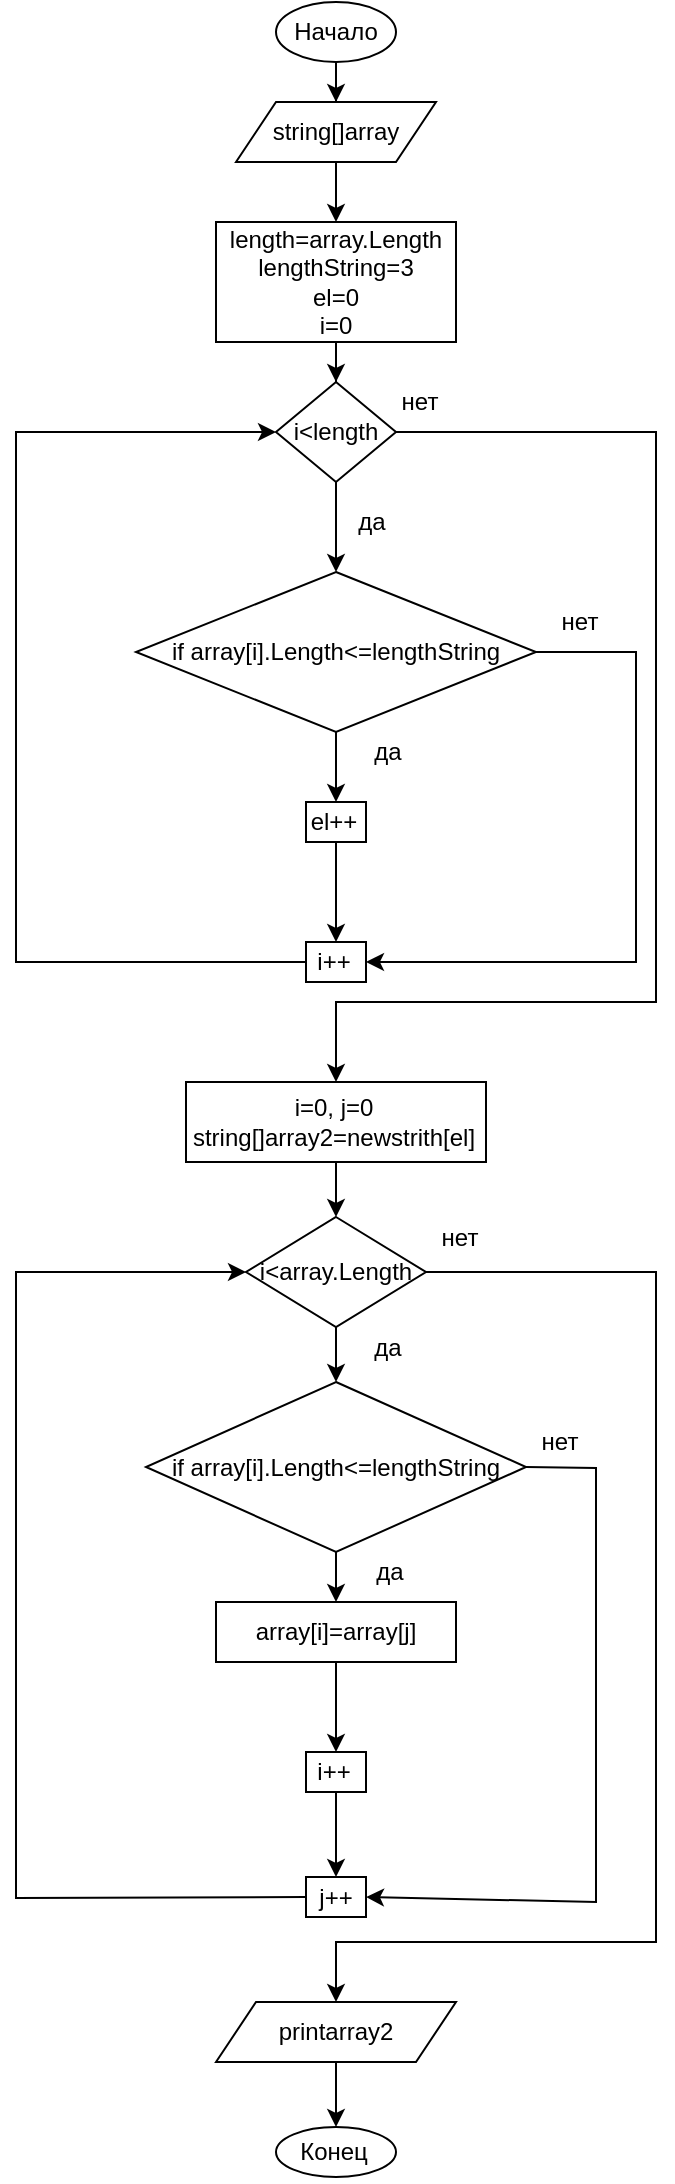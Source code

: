 <mxfile version="18.0.6" type="device"><diagram id="UCRw3g9aaYsJeIbCGX5k" name="Страница 1"><mxGraphModel dx="391" dy="270" grid="1" gridSize="10" guides="1" tooltips="1" connect="1" arrows="1" fold="1" page="1" pageScale="1" pageWidth="827" pageHeight="1169" math="0" shadow="0"><root><mxCell id="0"/><mxCell id="1" parent="0"/><mxCell id="Dr27STaWNRC9CpfyGHEq-1" value="" style="ellipse;whiteSpace=wrap;html=1;fillColor=none;" vertex="1" parent="1"><mxGeometry x="370" y="10" width="60" height="30" as="geometry"/></mxCell><mxCell id="Dr27STaWNRC9CpfyGHEq-7" value="" style="edgeStyle=orthogonalEdgeStyle;rounded=0;orthogonalLoop=1;jettySize=auto;html=1;" edge="1" parent="1" source="Dr27STaWNRC9CpfyGHEq-2" target="Dr27STaWNRC9CpfyGHEq-5"><mxGeometry relative="1" as="geometry"/></mxCell><mxCell id="Dr27STaWNRC9CpfyGHEq-2" value="Начало" style="text;html=1;strokeColor=none;fillColor=none;align=center;verticalAlign=middle;whiteSpace=wrap;rounded=0;" vertex="1" parent="1"><mxGeometry x="370" y="10" width="60" height="30" as="geometry"/></mxCell><mxCell id="Dr27STaWNRC9CpfyGHEq-10" value="" style="edgeStyle=orthogonalEdgeStyle;rounded=0;orthogonalLoop=1;jettySize=auto;html=1;" edge="1" parent="1" source="Dr27STaWNRC9CpfyGHEq-4" target="Dr27STaWNRC9CpfyGHEq-9"><mxGeometry relative="1" as="geometry"/></mxCell><mxCell id="Dr27STaWNRC9CpfyGHEq-4" value="" style="shape=parallelogram;perimeter=parallelogramPerimeter;whiteSpace=wrap;html=1;fixedSize=1;fillColor=none;" vertex="1" parent="1"><mxGeometry x="350" y="60" width="100" height="30" as="geometry"/></mxCell><mxCell id="Dr27STaWNRC9CpfyGHEq-5" value="string[]array" style="text;html=1;strokeColor=none;fillColor=none;align=center;verticalAlign=middle;whiteSpace=wrap;rounded=0;" vertex="1" parent="1"><mxGeometry x="370" y="60" width="60" height="30" as="geometry"/></mxCell><mxCell id="Dr27STaWNRC9CpfyGHEq-8" value="length=array.Length&lt;br&gt;lengthString=3&lt;br&gt;el=0&lt;br&gt;i=0" style="text;html=1;strokeColor=none;fillColor=none;align=center;verticalAlign=middle;whiteSpace=wrap;rounded=0;" vertex="1" parent="1"><mxGeometry x="370" y="135" width="60" height="30" as="geometry"/></mxCell><mxCell id="Dr27STaWNRC9CpfyGHEq-13" value="" style="edgeStyle=orthogonalEdgeStyle;rounded=0;orthogonalLoop=1;jettySize=auto;html=1;" edge="1" parent="1" source="Dr27STaWNRC9CpfyGHEq-9" target="Dr27STaWNRC9CpfyGHEq-12"><mxGeometry relative="1" as="geometry"/></mxCell><mxCell id="Dr27STaWNRC9CpfyGHEq-9" value="" style="rounded=0;whiteSpace=wrap;html=1;fillColor=none;" vertex="1" parent="1"><mxGeometry x="340" y="120" width="120" height="60" as="geometry"/></mxCell><mxCell id="Dr27STaWNRC9CpfyGHEq-11" value="i&amp;lt;length" style="text;html=1;strokeColor=none;fillColor=none;align=center;verticalAlign=middle;whiteSpace=wrap;rounded=0;" vertex="1" parent="1"><mxGeometry x="370" y="210" width="60" height="30" as="geometry"/></mxCell><mxCell id="Dr27STaWNRC9CpfyGHEq-16" value="" style="edgeStyle=orthogonalEdgeStyle;rounded=0;orthogonalLoop=1;jettySize=auto;html=1;entryX=0.5;entryY=0;entryDx=0;entryDy=0;" edge="1" parent="1" source="Dr27STaWNRC9CpfyGHEq-12" target="Dr27STaWNRC9CpfyGHEq-14"><mxGeometry relative="1" as="geometry"/></mxCell><mxCell id="Dr27STaWNRC9CpfyGHEq-12" value="" style="rhombus;whiteSpace=wrap;html=1;fillColor=none;" vertex="1" parent="1"><mxGeometry x="370" y="200" width="60" height="50" as="geometry"/></mxCell><mxCell id="Dr27STaWNRC9CpfyGHEq-23" value="" style="edgeStyle=orthogonalEdgeStyle;rounded=0;orthogonalLoop=1;jettySize=auto;html=1;entryX=0.5;entryY=0;entryDx=0;entryDy=0;" edge="1" parent="1" source="Dr27STaWNRC9CpfyGHEq-14" target="Dr27STaWNRC9CpfyGHEq-21"><mxGeometry relative="1" as="geometry"><mxPoint x="399" y="410" as="targetPoint"/></mxGeometry></mxCell><mxCell id="Dr27STaWNRC9CpfyGHEq-14" value="" style="rhombus;whiteSpace=wrap;html=1;fillColor=none;" vertex="1" parent="1"><mxGeometry x="300" y="295" width="200" height="80" as="geometry"/></mxCell><mxCell id="Dr27STaWNRC9CpfyGHEq-15" value="if array[i].Length&amp;lt;=lengthString" style="text;html=1;strokeColor=none;fillColor=none;align=center;verticalAlign=middle;whiteSpace=wrap;rounded=0;" vertex="1" parent="1"><mxGeometry x="310" y="320" width="180" height="30" as="geometry"/></mxCell><mxCell id="Dr27STaWNRC9CpfyGHEq-17" value="да" style="text;html=1;strokeColor=none;fillColor=none;align=center;verticalAlign=middle;whiteSpace=wrap;rounded=0;" vertex="1" parent="1"><mxGeometry x="406" y="260" width="24" height="20" as="geometry"/></mxCell><mxCell id="Dr27STaWNRC9CpfyGHEq-18" value="el++" style="text;html=1;strokeColor=none;fillColor=none;align=center;verticalAlign=middle;whiteSpace=wrap;rounded=0;" vertex="1" parent="1"><mxGeometry x="384" y="410" width="30" height="20" as="geometry"/></mxCell><mxCell id="Dr27STaWNRC9CpfyGHEq-19" value="i++" style="text;html=1;strokeColor=none;fillColor=none;align=center;verticalAlign=middle;whiteSpace=wrap;rounded=0;" vertex="1" parent="1"><mxGeometry x="384" y="480" width="30" height="20" as="geometry"/></mxCell><mxCell id="Dr27STaWNRC9CpfyGHEq-26" value="" style="edgeStyle=orthogonalEdgeStyle;rounded=0;orthogonalLoop=1;jettySize=auto;html=1;" edge="1" parent="1" source="Dr27STaWNRC9CpfyGHEq-21" target="Dr27STaWNRC9CpfyGHEq-22"><mxGeometry relative="1" as="geometry"/></mxCell><mxCell id="Dr27STaWNRC9CpfyGHEq-21" value="" style="rounded=0;whiteSpace=wrap;html=1;fillColor=none;" vertex="1" parent="1"><mxGeometry x="385" y="410" width="30" height="20" as="geometry"/></mxCell><mxCell id="Dr27STaWNRC9CpfyGHEq-22" value="&lt;span style=&quot;color: rgba(0, 0, 0, 0); font-family: monospace; font-size: 0px; text-align: start;&quot;&gt;`&lt;/span&gt;" style="rounded=0;whiteSpace=wrap;html=1;fillColor=none;" vertex="1" parent="1"><mxGeometry x="385" y="480" width="30" height="20" as="geometry"/></mxCell><mxCell id="Dr27STaWNRC9CpfyGHEq-25" value="да" style="text;html=1;strokeColor=none;fillColor=none;align=center;verticalAlign=middle;whiteSpace=wrap;rounded=0;" vertex="1" parent="1"><mxGeometry x="414" y="375" width="24" height="20" as="geometry"/></mxCell><mxCell id="Dr27STaWNRC9CpfyGHEq-27" value="" style="endArrow=classic;html=1;rounded=0;exitX=1;exitY=0.5;exitDx=0;exitDy=0;entryX=1;entryY=0.5;entryDx=0;entryDy=0;" edge="1" parent="1" source="Dr27STaWNRC9CpfyGHEq-14" target="Dr27STaWNRC9CpfyGHEq-22"><mxGeometry width="50" height="50" relative="1" as="geometry"><mxPoint x="380" y="280" as="sourcePoint"/><mxPoint x="550" y="500" as="targetPoint"/><Array as="points"><mxPoint x="550" y="335"/><mxPoint x="550" y="490"/><mxPoint x="480" y="490"/></Array></mxGeometry></mxCell><mxCell id="Dr27STaWNRC9CpfyGHEq-28" value="нет" style="text;html=1;strokeColor=none;fillColor=none;align=center;verticalAlign=middle;whiteSpace=wrap;rounded=0;" vertex="1" parent="1"><mxGeometry x="510" y="310" width="24" height="20" as="geometry"/></mxCell><mxCell id="Dr27STaWNRC9CpfyGHEq-31" value="" style="endArrow=classic;html=1;rounded=0;entryX=0;entryY=0.5;entryDx=0;entryDy=0;exitX=0;exitY=0.5;exitDx=0;exitDy=0;" edge="1" parent="1" source="Dr27STaWNRC9CpfyGHEq-22" target="Dr27STaWNRC9CpfyGHEq-12"><mxGeometry width="50" height="50" relative="1" as="geometry"><mxPoint x="380" y="330" as="sourcePoint"/><mxPoint x="430" y="280" as="targetPoint"/><Array as="points"><mxPoint x="240" y="490"/><mxPoint x="240" y="225"/></Array></mxGeometry></mxCell><mxCell id="Dr27STaWNRC9CpfyGHEq-32" value="" style="endArrow=classic;html=1;rounded=0;exitX=1;exitY=0.5;exitDx=0;exitDy=0;" edge="1" parent="1" source="Dr27STaWNRC9CpfyGHEq-11"><mxGeometry width="50" height="50" relative="1" as="geometry"><mxPoint x="484" y="250" as="sourcePoint"/><mxPoint x="400" y="550" as="targetPoint"/><Array as="points"><mxPoint x="560" y="225"/><mxPoint x="560" y="510"/><mxPoint x="400" y="510"/></Array></mxGeometry></mxCell><mxCell id="Dr27STaWNRC9CpfyGHEq-33" value="нет" style="text;html=1;strokeColor=none;fillColor=none;align=center;verticalAlign=middle;whiteSpace=wrap;rounded=0;" vertex="1" parent="1"><mxGeometry x="430" y="200" width="24" height="20" as="geometry"/></mxCell><mxCell id="Dr27STaWNRC9CpfyGHEq-34" value="i=0, j=0&lt;br&gt;string[]array2=newstrith[el]" style="text;html=1;strokeColor=none;fillColor=none;align=center;verticalAlign=middle;whiteSpace=wrap;rounded=0;" vertex="1" parent="1"><mxGeometry x="369" y="555" width="60" height="30" as="geometry"/></mxCell><mxCell id="Dr27STaWNRC9CpfyGHEq-38" value="" style="edgeStyle=orthogonalEdgeStyle;rounded=0;orthogonalLoop=1;jettySize=auto;html=1;" edge="1" parent="1" source="Dr27STaWNRC9CpfyGHEq-35" target="Dr27STaWNRC9CpfyGHEq-37"><mxGeometry relative="1" as="geometry"/></mxCell><mxCell id="Dr27STaWNRC9CpfyGHEq-35" value="" style="rounded=0;whiteSpace=wrap;html=1;fillColor=none;" vertex="1" parent="1"><mxGeometry x="325" y="550" width="150" height="40" as="geometry"/></mxCell><mxCell id="Dr27STaWNRC9CpfyGHEq-36" value="i&amp;lt;array.Length" style="text;html=1;strokeColor=none;fillColor=none;align=center;verticalAlign=middle;whiteSpace=wrap;rounded=0;" vertex="1" parent="1"><mxGeometry x="370" y="630" width="60" height="30" as="geometry"/></mxCell><mxCell id="Dr27STaWNRC9CpfyGHEq-41" value="" style="edgeStyle=orthogonalEdgeStyle;rounded=0;orthogonalLoop=1;jettySize=auto;html=1;" edge="1" parent="1" source="Dr27STaWNRC9CpfyGHEq-37" target="Dr27STaWNRC9CpfyGHEq-40"><mxGeometry relative="1" as="geometry"/></mxCell><mxCell id="Dr27STaWNRC9CpfyGHEq-37" value="" style="rhombus;whiteSpace=wrap;html=1;fillColor=none;" vertex="1" parent="1"><mxGeometry x="355" y="617.5" width="90" height="55" as="geometry"/></mxCell><mxCell id="Dr27STaWNRC9CpfyGHEq-39" value="if array[i].Length&amp;lt;=lengthString" style="text;html=1;strokeColor=none;fillColor=none;align=center;verticalAlign=middle;whiteSpace=wrap;rounded=0;" vertex="1" parent="1"><mxGeometry x="310" y="727.5" width="180" height="30" as="geometry"/></mxCell><mxCell id="Dr27STaWNRC9CpfyGHEq-46" value="" style="edgeStyle=orthogonalEdgeStyle;rounded=0;orthogonalLoop=1;jettySize=auto;html=1;" edge="1" parent="1" source="Dr27STaWNRC9CpfyGHEq-40" target="Dr27STaWNRC9CpfyGHEq-45"><mxGeometry relative="1" as="geometry"/></mxCell><mxCell id="Dr27STaWNRC9CpfyGHEq-40" value="" style="rhombus;whiteSpace=wrap;html=1;fillColor=none;" vertex="1" parent="1"><mxGeometry x="305" y="700" width="190" height="85" as="geometry"/></mxCell><mxCell id="Dr27STaWNRC9CpfyGHEq-42" value="нет" style="text;html=1;strokeColor=none;fillColor=none;align=center;verticalAlign=middle;whiteSpace=wrap;rounded=0;" vertex="1" parent="1"><mxGeometry x="450" y="617.5" width="24" height="20" as="geometry"/></mxCell><mxCell id="Dr27STaWNRC9CpfyGHEq-43" value="да" style="text;html=1;strokeColor=none;fillColor=none;align=center;verticalAlign=middle;whiteSpace=wrap;rounded=0;" vertex="1" parent="1"><mxGeometry x="414" y="672.5" width="24" height="20" as="geometry"/></mxCell><mxCell id="Dr27STaWNRC9CpfyGHEq-44" value="array[i]=array[j]" style="text;html=1;strokeColor=none;fillColor=none;align=center;verticalAlign=middle;whiteSpace=wrap;rounded=0;" vertex="1" parent="1"><mxGeometry x="370" y="810" width="60" height="30" as="geometry"/></mxCell><mxCell id="Dr27STaWNRC9CpfyGHEq-53" value="" style="edgeStyle=orthogonalEdgeStyle;rounded=0;orthogonalLoop=1;jettySize=auto;html=1;entryX=0.5;entryY=0;entryDx=0;entryDy=0;" edge="1" parent="1" source="Dr27STaWNRC9CpfyGHEq-45" target="Dr27STaWNRC9CpfyGHEq-48"><mxGeometry relative="1" as="geometry"/></mxCell><mxCell id="Dr27STaWNRC9CpfyGHEq-45" value="" style="rounded=0;whiteSpace=wrap;html=1;fillColor=none;" vertex="1" parent="1"><mxGeometry x="340" y="810" width="120" height="30" as="geometry"/></mxCell><mxCell id="Dr27STaWNRC9CpfyGHEq-47" value="да" style="text;html=1;strokeColor=none;fillColor=none;align=center;verticalAlign=middle;whiteSpace=wrap;rounded=0;" vertex="1" parent="1"><mxGeometry x="415" y="785" width="24" height="20" as="geometry"/></mxCell><mxCell id="Dr27STaWNRC9CpfyGHEq-54" value="" style="edgeStyle=orthogonalEdgeStyle;rounded=0;orthogonalLoop=1;jettySize=auto;html=1;" edge="1" parent="1" source="Dr27STaWNRC9CpfyGHEq-48" target="Dr27STaWNRC9CpfyGHEq-51"><mxGeometry relative="1" as="geometry"/></mxCell><mxCell id="Dr27STaWNRC9CpfyGHEq-48" value="" style="rounded=0;whiteSpace=wrap;html=1;fillColor=none;" vertex="1" parent="1"><mxGeometry x="385" y="885" width="30" height="20" as="geometry"/></mxCell><mxCell id="Dr27STaWNRC9CpfyGHEq-49" value="" style="rounded=0;whiteSpace=wrap;html=1;fillColor=none;" vertex="1" parent="1"><mxGeometry x="385" y="947.5" width="30" height="20" as="geometry"/></mxCell><mxCell id="Dr27STaWNRC9CpfyGHEq-50" value="i++" style="text;html=1;strokeColor=none;fillColor=none;align=center;verticalAlign=middle;whiteSpace=wrap;rounded=0;" vertex="1" parent="1"><mxGeometry x="389" y="890" width="20" height="10" as="geometry"/></mxCell><mxCell id="Dr27STaWNRC9CpfyGHEq-51" value="j++" style="text;html=1;strokeColor=none;fillColor=none;align=center;verticalAlign=middle;whiteSpace=wrap;rounded=0;" vertex="1" parent="1"><mxGeometry x="390" y="947.5" width="20" height="20" as="geometry"/></mxCell><mxCell id="Dr27STaWNRC9CpfyGHEq-55" value="" style="endArrow=classic;html=1;rounded=0;exitX=0;exitY=0.5;exitDx=0;exitDy=0;entryX=0;entryY=0.5;entryDx=0;entryDy=0;" edge="1" parent="1" source="Dr27STaWNRC9CpfyGHEq-49" target="Dr27STaWNRC9CpfyGHEq-37"><mxGeometry width="50" height="50" relative="1" as="geometry"><mxPoint x="380" y="910" as="sourcePoint"/><mxPoint x="430" y="860" as="targetPoint"/><Array as="points"><mxPoint x="240" y="958"/><mxPoint x="240" y="645"/></Array></mxGeometry></mxCell><mxCell id="Dr27STaWNRC9CpfyGHEq-56" value="" style="shape=parallelogram;perimeter=parallelogramPerimeter;whiteSpace=wrap;html=1;fixedSize=1;fillColor=none;" vertex="1" parent="1"><mxGeometry x="340" y="1010" width="120" height="30" as="geometry"/></mxCell><mxCell id="Dr27STaWNRC9CpfyGHEq-61" value="" style="edgeStyle=orthogonalEdgeStyle;rounded=0;orthogonalLoop=1;jettySize=auto;html=1;" edge="1" parent="1" source="Dr27STaWNRC9CpfyGHEq-57" target="Dr27STaWNRC9CpfyGHEq-60"><mxGeometry relative="1" as="geometry"/></mxCell><mxCell id="Dr27STaWNRC9CpfyGHEq-57" value="printarray2" style="text;html=1;strokeColor=none;fillColor=none;align=center;verticalAlign=middle;whiteSpace=wrap;rounded=0;" vertex="1" parent="1"><mxGeometry x="370" y="1010" width="60" height="30" as="geometry"/></mxCell><mxCell id="Dr27STaWNRC9CpfyGHEq-58" value="Конец" style="text;html=1;strokeColor=none;fillColor=none;align=center;verticalAlign=middle;whiteSpace=wrap;rounded=0;" vertex="1" parent="1"><mxGeometry x="369" y="1070" width="60" height="30" as="geometry"/></mxCell><mxCell id="Dr27STaWNRC9CpfyGHEq-60" value="" style="ellipse;whiteSpace=wrap;html=1;fillColor=none;" vertex="1" parent="1"><mxGeometry x="370" y="1072.5" width="60" height="25" as="geometry"/></mxCell><mxCell id="Dr27STaWNRC9CpfyGHEq-62" value="" style="endArrow=classic;html=1;rounded=0;entryX=0.5;entryY=0;entryDx=0;entryDy=0;exitX=1;exitY=0.5;exitDx=0;exitDy=0;" edge="1" parent="1" source="Dr27STaWNRC9CpfyGHEq-37" target="Dr27STaWNRC9CpfyGHEq-57"><mxGeometry width="50" height="50" relative="1" as="geometry"><mxPoint x="450" y="640" as="sourcePoint"/><mxPoint x="430" y="1010" as="targetPoint"/><Array as="points"><mxPoint x="560" y="645"/><mxPoint x="560" y="980"/><mxPoint x="400" y="980"/></Array></mxGeometry></mxCell><mxCell id="Dr27STaWNRC9CpfyGHEq-63" value="" style="endArrow=classic;html=1;rounded=0;entryX=1;entryY=0.5;entryDx=0;entryDy=0;exitX=1;exitY=0.5;exitDx=0;exitDy=0;" edge="1" parent="1" source="Dr27STaWNRC9CpfyGHEq-40" target="Dr27STaWNRC9CpfyGHEq-49"><mxGeometry width="50" height="50" relative="1" as="geometry"><mxPoint x="380" y="860" as="sourcePoint"/><mxPoint x="430" y="810" as="targetPoint"/><Array as="points"><mxPoint x="530" y="743"/><mxPoint x="530" y="960"/></Array></mxGeometry></mxCell><mxCell id="Dr27STaWNRC9CpfyGHEq-64" value="нет" style="text;html=1;strokeColor=none;fillColor=none;align=center;verticalAlign=middle;whiteSpace=wrap;rounded=0;" vertex="1" parent="1"><mxGeometry x="500" y="720" width="24" height="20" as="geometry"/></mxCell></root></mxGraphModel></diagram></mxfile>